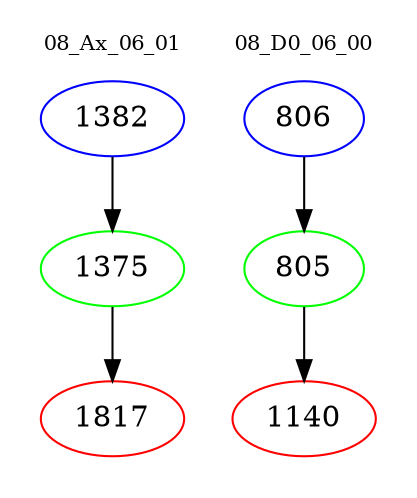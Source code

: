 digraph{
subgraph cluster_0 {
color = white
label = "08_Ax_06_01";
fontsize=10;
T0_1382 [label="1382", color="blue"]
T0_1382 -> T0_1375 [color="black"]
T0_1375 [label="1375", color="green"]
T0_1375 -> T0_1817 [color="black"]
T0_1817 [label="1817", color="red"]
}
subgraph cluster_1 {
color = white
label = "08_D0_06_00";
fontsize=10;
T1_806 [label="806", color="blue"]
T1_806 -> T1_805 [color="black"]
T1_805 [label="805", color="green"]
T1_805 -> T1_1140 [color="black"]
T1_1140 [label="1140", color="red"]
}
}
